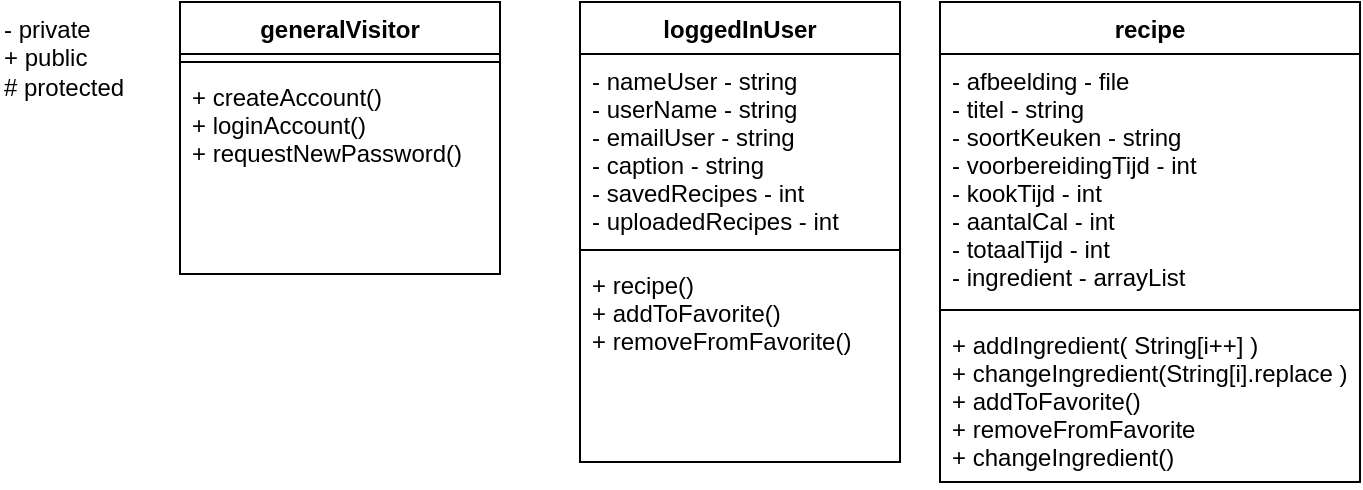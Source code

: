 <mxfile version="14.6.0" type="github">
  <diagram name="Page-1" id="e7e014a7-5840-1c2e-5031-d8a46d1fe8dd">
    <mxGraphModel dx="2595" dy="773" grid="1" gridSize="10" guides="1" tooltips="1" connect="1" arrows="1" fold="1" page="1" pageScale="1" pageWidth="1169" pageHeight="826" background="#ffffff" math="0" shadow="0">
      <root>
        <mxCell id="0" />
        <mxCell id="1" parent="0" />
        <mxCell id="mBOL9zXCFcZoV6gmE1oh-41" value="recipe" style="swimlane;fontStyle=1;align=center;verticalAlign=top;childLayout=stackLayout;horizontal=1;startSize=26;horizontalStack=0;resizeParent=1;resizeParentMax=0;resizeLast=0;collapsible=1;marginBottom=0;" vertex="1" parent="1">
          <mxGeometry x="-680" y="20" width="210" height="240" as="geometry" />
        </mxCell>
        <mxCell id="mBOL9zXCFcZoV6gmE1oh-42" value="- afbeelding - file&#xa;- titel - string&#xa;- soortKeuken - string&#xa;- voorbereidingTijd - int&#xa;- kookTijd - int&#xa;- aantalCal - int&#xa;- totaalTijd - int&#xa;- ingredient - arrayList" style="text;strokeColor=none;fillColor=none;align=left;verticalAlign=top;spacingLeft=4;spacingRight=4;overflow=hidden;rotatable=0;points=[[0,0.5],[1,0.5]];portConstraint=eastwest;" vertex="1" parent="mBOL9zXCFcZoV6gmE1oh-41">
          <mxGeometry y="26" width="210" height="124" as="geometry" />
        </mxCell>
        <mxCell id="mBOL9zXCFcZoV6gmE1oh-43" value="" style="line;strokeWidth=1;fillColor=none;align=left;verticalAlign=middle;spacingTop=-1;spacingLeft=3;spacingRight=3;rotatable=0;labelPosition=right;points=[];portConstraint=eastwest;" vertex="1" parent="mBOL9zXCFcZoV6gmE1oh-41">
          <mxGeometry y="150" width="210" height="8" as="geometry" />
        </mxCell>
        <mxCell id="mBOL9zXCFcZoV6gmE1oh-44" value="+ addIngredient( String[i++] )&#xa;+ changeIngredient(String[i].replace )&#xa;+ addToFavorite()&#xa;+ removeFromFavorite&#xa;+ changeIngredient()" style="text;strokeColor=none;fillColor=none;align=left;verticalAlign=top;spacingLeft=4;spacingRight=4;overflow=hidden;rotatable=0;points=[[0,0.5],[1,0.5]];portConstraint=eastwest;" vertex="1" parent="mBOL9zXCFcZoV6gmE1oh-41">
          <mxGeometry y="158" width="210" height="82" as="geometry" />
        </mxCell>
        <mxCell id="mBOL9zXCFcZoV6gmE1oh-48" value="generalVisitor" style="swimlane;fontStyle=1;align=center;verticalAlign=top;childLayout=stackLayout;horizontal=1;startSize=26;horizontalStack=0;resizeParent=1;resizeParentMax=0;resizeLast=0;collapsible=1;marginBottom=0;" vertex="1" parent="1">
          <mxGeometry x="-1060" y="20" width="160" height="136" as="geometry" />
        </mxCell>
        <mxCell id="mBOL9zXCFcZoV6gmE1oh-50" value="" style="line;strokeWidth=1;fillColor=none;align=left;verticalAlign=middle;spacingTop=-1;spacingLeft=3;spacingRight=3;rotatable=0;labelPosition=right;points=[];portConstraint=eastwest;" vertex="1" parent="mBOL9zXCFcZoV6gmE1oh-48">
          <mxGeometry y="26" width="160" height="8" as="geometry" />
        </mxCell>
        <mxCell id="mBOL9zXCFcZoV6gmE1oh-51" value="+ createAccount()&#xa;+ loginAccount()&#xa;+ requestNewPassword()" style="text;strokeColor=none;fillColor=none;align=left;verticalAlign=top;spacingLeft=4;spacingRight=4;overflow=hidden;rotatable=0;points=[[0,0.5],[1,0.5]];portConstraint=eastwest;" vertex="1" parent="mBOL9zXCFcZoV6gmE1oh-48">
          <mxGeometry y="34" width="160" height="102" as="geometry" />
        </mxCell>
        <mxCell id="mBOL9zXCFcZoV6gmE1oh-53" value="loggedInUser" style="swimlane;fontStyle=1;align=center;verticalAlign=top;childLayout=stackLayout;horizontal=1;startSize=26;horizontalStack=0;resizeParent=1;resizeParentMax=0;resizeLast=0;collapsible=1;marginBottom=0;" vertex="1" parent="1">
          <mxGeometry x="-860" y="20" width="160" height="230" as="geometry" />
        </mxCell>
        <mxCell id="mBOL9zXCFcZoV6gmE1oh-54" value="- nameUser - string&#xa;- userName - string&#xa;- emailUser - string&#xa;- caption - string&#xa;- savedRecipes - int&#xa;- uploadedRecipes - int" style="text;strokeColor=none;fillColor=none;align=left;verticalAlign=top;spacingLeft=4;spacingRight=4;overflow=hidden;rotatable=0;points=[[0,0.5],[1,0.5]];portConstraint=eastwest;" vertex="1" parent="mBOL9zXCFcZoV6gmE1oh-53">
          <mxGeometry y="26" width="160" height="94" as="geometry" />
        </mxCell>
        <mxCell id="mBOL9zXCFcZoV6gmE1oh-55" value="" style="line;strokeWidth=1;fillColor=none;align=left;verticalAlign=middle;spacingTop=-1;spacingLeft=3;spacingRight=3;rotatable=0;labelPosition=right;points=[];portConstraint=eastwest;" vertex="1" parent="mBOL9zXCFcZoV6gmE1oh-53">
          <mxGeometry y="120" width="160" height="8" as="geometry" />
        </mxCell>
        <mxCell id="mBOL9zXCFcZoV6gmE1oh-56" value="+ recipe()&#xa;+ addToFavorite()&#xa;+ removeFromFavorite()" style="text;strokeColor=none;fillColor=none;align=left;verticalAlign=top;spacingLeft=4;spacingRight=4;overflow=hidden;rotatable=0;points=[[0,0.5],[1,0.5]];portConstraint=eastwest;" vertex="1" parent="mBOL9zXCFcZoV6gmE1oh-53">
          <mxGeometry y="128" width="160" height="102" as="geometry" />
        </mxCell>
        <mxCell id="mBOL9zXCFcZoV6gmE1oh-57" value="- private&lt;br&gt;+ public&lt;br&gt;# protected" style="text;html=1;strokeColor=none;fillColor=none;align=left;verticalAlign=top;whiteSpace=wrap;rounded=0;" vertex="1" parent="1">
          <mxGeometry x="-1150" y="20" width="70" height="80" as="geometry" />
        </mxCell>
      </root>
    </mxGraphModel>
  </diagram>
</mxfile>

